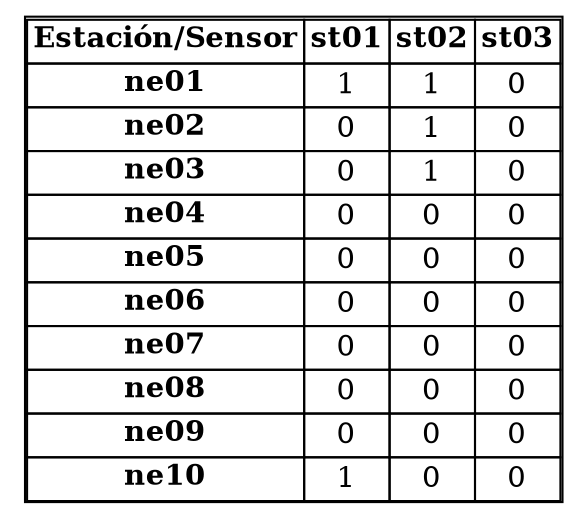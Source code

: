 // matriz_patron_cultivo
digraph {
	matriz [label=<<TABLE BORDER="1" CELLBORDER="1" CELLSPACING="0"><TR><TD><B>Estación/Sensor</B></TD><TD><B>st01</B></TD><TD><B>st02</B></TD><TD><B>st03</B></TD></TR><TR><TD><B>ne01</B></TD><TD>1</TD><TD>1</TD><TD>0</TD></TR><TR><TD><B>ne02</B></TD><TD>0</TD><TD>1</TD><TD>0</TD></TR><TR><TD><B>ne03</B></TD><TD>0</TD><TD>1</TD><TD>0</TD></TR><TR><TD><B>ne04</B></TD><TD>0</TD><TD>0</TD><TD>0</TD></TR><TR><TD><B>ne05</B></TD><TD>0</TD><TD>0</TD><TD>0</TD></TR><TR><TD><B>ne06</B></TD><TD>0</TD><TD>0</TD><TD>0</TD></TR><TR><TD><B>ne07</B></TD><TD>0</TD><TD>0</TD><TD>0</TD></TR><TR><TD><B>ne08</B></TD><TD>0</TD><TD>0</TD><TD>0</TD></TR><TR><TD><B>ne09</B></TD><TD>0</TD><TD>0</TD><TD>0</TD></TR><TR><TD><B>ne10</B></TD><TD>1</TD><TD>0</TD><TD>0</TD></TR></TABLE>> shape=plaintext]
}
